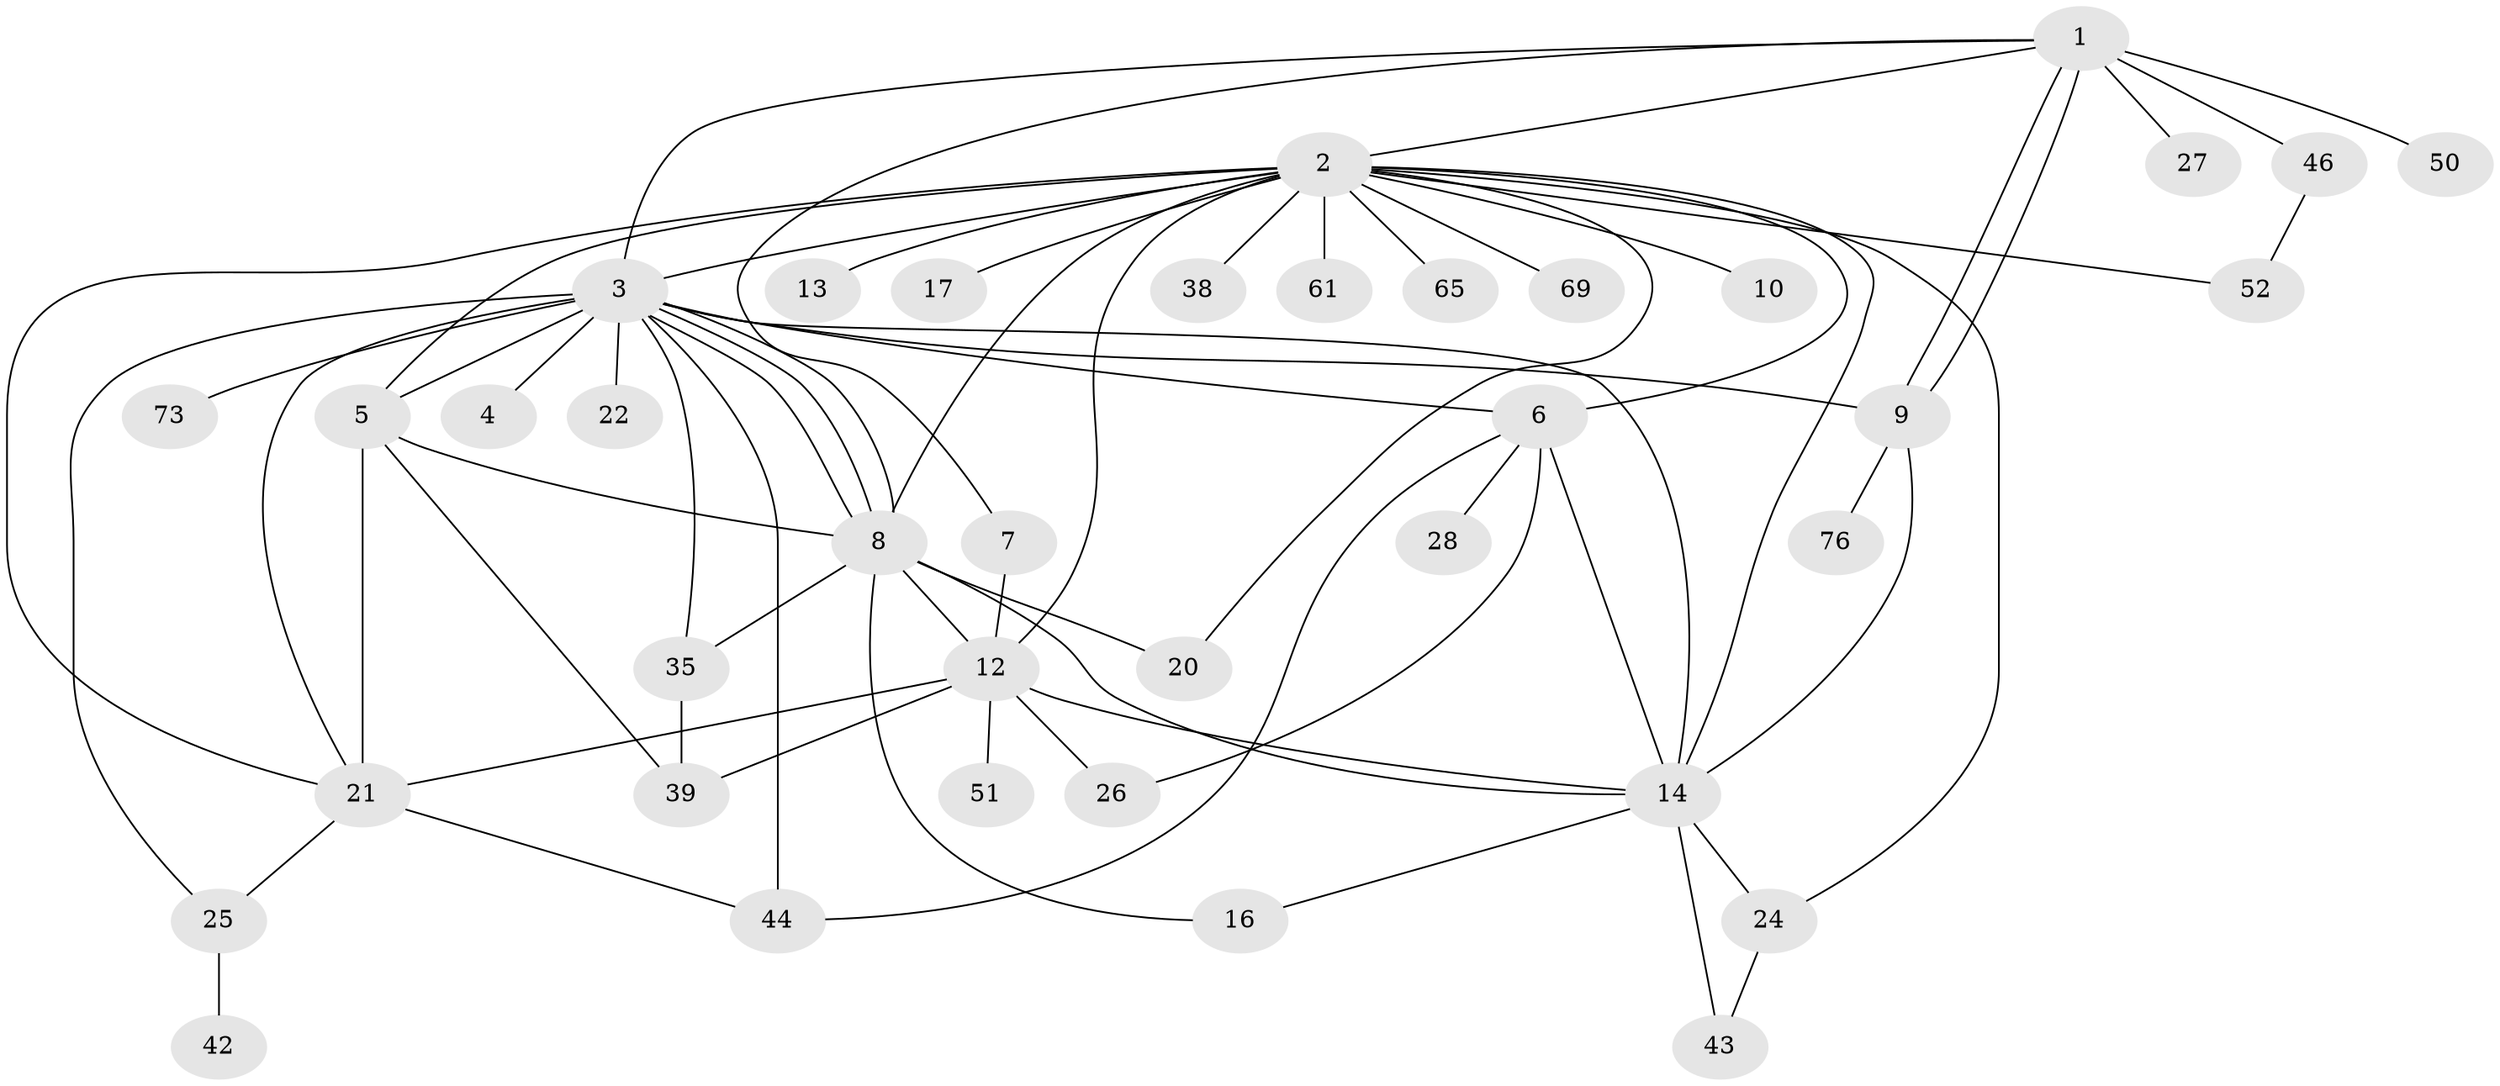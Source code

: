 // original degree distribution, {8: 0.013157894736842105, 19: 0.02631578947368421, 1: 0.4342105263157895, 7: 0.039473684210526314, 5: 0.06578947368421052, 2: 0.25, 11: 0.013157894736842105, 6: 0.039473684210526314, 12: 0.013157894736842105, 4: 0.05263157894736842, 3: 0.05263157894736842}
// Generated by graph-tools (version 1.1) at 2025/18/03/04/25 18:18:17]
// undirected, 38 vertices, 68 edges
graph export_dot {
graph [start="1"]
  node [color=gray90,style=filled];
  1;
  2 [super="+11+19"];
  3 [super="+45+47"];
  4;
  5 [super="+31+64+40"];
  6 [super="+15+68+54"];
  7;
  8 [super="+32+41+58+37"];
  9;
  10;
  12 [super="+18"];
  13;
  14 [super="+30"];
  16;
  17 [super="+59"];
  20 [super="+29"];
  21 [super="+57+66+23"];
  22;
  24 [super="+55"];
  25;
  26 [super="+63"];
  27;
  28;
  35 [super="+71"];
  38;
  39;
  42;
  43;
  44;
  46;
  50;
  51;
  52;
  61;
  65;
  69;
  73;
  76;
  1 -- 2;
  1 -- 3;
  1 -- 7;
  1 -- 9;
  1 -- 9;
  1 -- 27;
  1 -- 46;
  1 -- 50;
  2 -- 3 [weight=2];
  2 -- 5;
  2 -- 6 [weight=2];
  2 -- 8;
  2 -- 10;
  2 -- 13;
  2 -- 14;
  2 -- 17;
  2 -- 20;
  2 -- 24;
  2 -- 38;
  2 -- 52;
  2 -- 61;
  2 -- 69;
  2 -- 12 [weight=2];
  2 -- 65;
  2 -- 21;
  3 -- 4;
  3 -- 5;
  3 -- 8;
  3 -- 8;
  3 -- 8;
  3 -- 9;
  3 -- 14 [weight=2];
  3 -- 22;
  3 -- 25;
  3 -- 35;
  3 -- 44;
  3 -- 73;
  3 -- 21;
  3 -- 6;
  5 -- 8;
  5 -- 21;
  5 -- 39;
  6 -- 14;
  6 -- 26;
  6 -- 28;
  6 -- 44;
  7 -- 12;
  8 -- 16;
  8 -- 35;
  8 -- 12;
  8 -- 14;
  8 -- 20;
  9 -- 76;
  9 -- 14;
  12 -- 21 [weight=2];
  12 -- 26 [weight=2];
  12 -- 51;
  12 -- 39;
  12 -- 14;
  14 -- 43;
  14 -- 16;
  14 -- 24;
  21 -- 25;
  21 -- 44;
  24 -- 43;
  25 -- 42;
  35 -- 39;
  46 -- 52;
}
